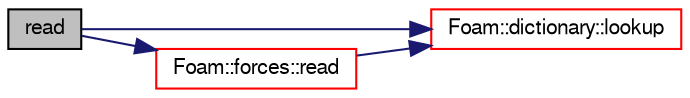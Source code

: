 digraph "read"
{
  bgcolor="transparent";
  edge [fontname="FreeSans",fontsize="10",labelfontname="FreeSans",labelfontsize="10"];
  node [fontname="FreeSans",fontsize="10",shape=record];
  rankdir="LR";
  Node57 [label="read",height=0.2,width=0.4,color="black", fillcolor="grey75", style="filled", fontcolor="black"];
  Node57 -> Node58 [color="midnightblue",fontsize="10",style="solid",fontname="FreeSans"];
  Node58 [label="Foam::dictionary::lookup",height=0.2,width=0.4,color="red",URL="$a26014.html#a6a0727fa523e48977e27348663def509",tooltip="Find and return an entry data stream. "];
  Node57 -> Node360 [color="midnightblue",fontsize="10",style="solid",fontname="FreeSans"];
  Node360 [label="Foam::forces::read",height=0.2,width=0.4,color="red",URL="$a28830.html#aa9b8764750bd9ff67ca32b6551dc7847",tooltip="Read the forces data. "];
  Node360 -> Node58 [color="midnightblue",fontsize="10",style="solid",fontname="FreeSans"];
}
